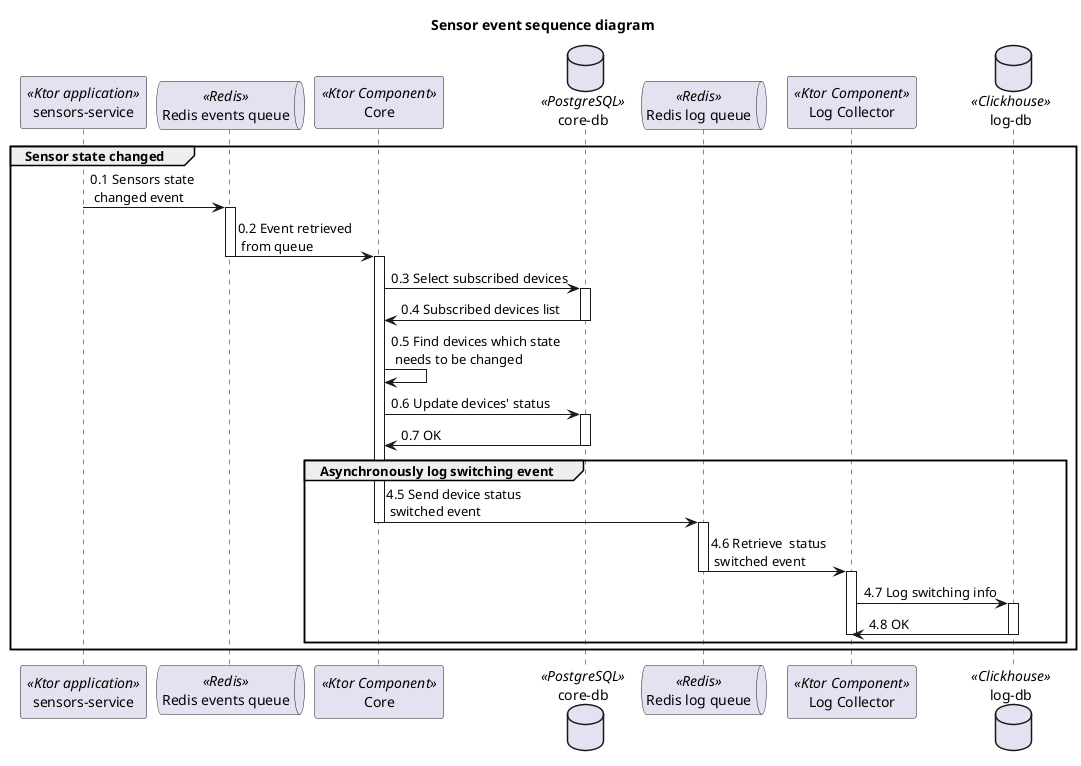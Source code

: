 @startuml
title "Sensor event sequence diagram"

participant "sensors-service" as sensorsService <<Ktor application>>
queue "Redis events queue" as redisEventsQueue <<Redis>>

participant "Core" as core <<Ktor Component>>
database "core-db" as coreDb <<PostgreSQL>>

queue "Redis log queue" as redisQueue <<Redis>>
participant "Log Collector" as logCollector <<Ktor Component>>
database "log-db" as logDb <<Clickhouse>>

group Sensor state changed
sensorsService -> redisEventsQueue : 0.1 Sensors state \n changed event
activate redisEventsQueue
redisEventsQueue -> core : 0.2 Event retrieved \n from queue
deactivate redisEventsQueue
activate core
core -> coreDb : 0.3 Select subscribed devices
activate coreDb
coreDb -> core : 0.4 Subscribed devices list
deactivate coreDb
core -> core : 0.5 Find devices which state \n needs to be changed
core -> coreDb : 0.6 Update devices' status
activate coreDb
coreDb -> core : 0.7 OK
deactivate coreDb
group Asynchronously log switching event
core -> redisQueue : 4.5 Send device status \n switched event
deactivate core
activate redisQueue
redisQueue -> logCollector : 4.6 Retrieve  status \n switched event
deactivate redisQueue
activate logCollector
logCollector -> logDb : 4.7 Log switching info
activate logDb
logDb -> logCollector : 4.8 OK
deactivate logCollector
deactivate logDb
deactivate redisQueue
end group
end group

@enduml